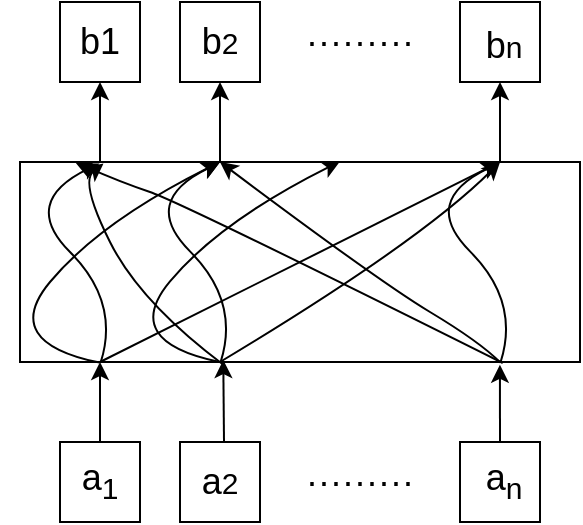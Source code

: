 <mxfile version="16.6.6" type="github">
  <diagram id="ftyrOft0bIkuc7nC-UKf" name="Page-1">
    <mxGraphModel dx="1038" dy="571" grid="1" gridSize="10" guides="1" tooltips="1" connect="1" arrows="1" fold="1" page="1" pageScale="1" pageWidth="827" pageHeight="1169" math="0" shadow="0">
      <root>
        <mxCell id="0" />
        <mxCell id="1" parent="0" />
        <mxCell id="gcbWNg5xEkXWYPChSdgb-65" value="" style="group" vertex="1" connectable="0" parent="1">
          <mxGeometry x="240" y="180" width="290" height="260" as="geometry" />
        </mxCell>
        <mxCell id="gcbWNg5xEkXWYPChSdgb-24" value="" style="group" vertex="1" connectable="0" parent="gcbWNg5xEkXWYPChSdgb-65">
          <mxGeometry x="30" y="220" width="240" height="40" as="geometry" />
        </mxCell>
        <mxCell id="gcbWNg5xEkXWYPChSdgb-3" value="" style="group" vertex="1" connectable="0" parent="gcbWNg5xEkXWYPChSdgb-24">
          <mxGeometry width="40" height="40" as="geometry" />
        </mxCell>
        <mxCell id="gcbWNg5xEkXWYPChSdgb-1" value="" style="whiteSpace=wrap;html=1;aspect=fixed;" vertex="1" parent="gcbWNg5xEkXWYPChSdgb-3">
          <mxGeometry width="40" height="40" as="geometry" />
        </mxCell>
        <mxCell id="gcbWNg5xEkXWYPChSdgb-2" value="&lt;font style=&quot;font-size: 18px&quot;&gt;a&lt;sub&gt;1&lt;/sub&gt;&lt;/font&gt;" style="text;html=1;strokeColor=none;fillColor=none;align=center;verticalAlign=middle;whiteSpace=wrap;rounded=0;" vertex="1" parent="gcbWNg5xEkXWYPChSdgb-3">
          <mxGeometry x="5" y="5" width="30" height="30" as="geometry" />
        </mxCell>
        <mxCell id="gcbWNg5xEkXWYPChSdgb-8" value="" style="group" vertex="1" connectable="0" parent="gcbWNg5xEkXWYPChSdgb-24">
          <mxGeometry x="60" width="40" height="40" as="geometry" />
        </mxCell>
        <mxCell id="gcbWNg5xEkXWYPChSdgb-9" value="" style="whiteSpace=wrap;html=1;aspect=fixed;" vertex="1" parent="gcbWNg5xEkXWYPChSdgb-8">
          <mxGeometry width="40" height="40" as="geometry" />
        </mxCell>
        <mxCell id="gcbWNg5xEkXWYPChSdgb-10" value="&lt;font style=&quot;font-size: 18px&quot;&gt;a&lt;/font&gt;&lt;font style=&quot;font-size: 15px&quot;&gt;2&lt;/font&gt;" style="text;html=1;strokeColor=none;fillColor=none;align=center;verticalAlign=middle;whiteSpace=wrap;rounded=0;" vertex="1" parent="gcbWNg5xEkXWYPChSdgb-8">
          <mxGeometry x="5" y="5" width="30" height="30" as="geometry" />
        </mxCell>
        <mxCell id="gcbWNg5xEkXWYPChSdgb-21" value="·········" style="text;html=1;strokeColor=none;fillColor=none;align=center;verticalAlign=middle;whiteSpace=wrap;rounded=0;fontSize=18;" vertex="1" parent="gcbWNg5xEkXWYPChSdgb-24">
          <mxGeometry x="120" y="5" width="60" height="30" as="geometry" />
        </mxCell>
        <mxCell id="gcbWNg5xEkXWYPChSdgb-22" value="" style="whiteSpace=wrap;html=1;aspect=fixed;fontSize=18;" vertex="1" parent="gcbWNg5xEkXWYPChSdgb-24">
          <mxGeometry x="200" width="40" height="40" as="geometry" />
        </mxCell>
        <mxCell id="gcbWNg5xEkXWYPChSdgb-23" value="a&lt;sub&gt;n&lt;/sub&gt;" style="text;html=1;strokeColor=none;fillColor=none;align=center;verticalAlign=middle;whiteSpace=wrap;rounded=0;fontSize=18;" vertex="1" parent="gcbWNg5xEkXWYPChSdgb-24">
          <mxGeometry x="204" y="5" width="36" height="30" as="geometry" />
        </mxCell>
        <mxCell id="gcbWNg5xEkXWYPChSdgb-26" value="" style="group" vertex="1" connectable="0" parent="gcbWNg5xEkXWYPChSdgb-65">
          <mxGeometry x="30" width="240" height="40" as="geometry" />
        </mxCell>
        <mxCell id="gcbWNg5xEkXWYPChSdgb-27" value="" style="group" vertex="1" connectable="0" parent="gcbWNg5xEkXWYPChSdgb-26">
          <mxGeometry width="40" height="40" as="geometry" />
        </mxCell>
        <mxCell id="gcbWNg5xEkXWYPChSdgb-28" value="" style="whiteSpace=wrap;html=1;aspect=fixed;" vertex="1" parent="gcbWNg5xEkXWYPChSdgb-27">
          <mxGeometry width="40" height="40" as="geometry" />
        </mxCell>
        <mxCell id="gcbWNg5xEkXWYPChSdgb-29" value="&lt;font&gt;&lt;sub&gt;&lt;span style=&quot;font-size: 18px&quot;&gt;b1&lt;/span&gt;&lt;/sub&gt;&lt;/font&gt;" style="text;html=1;strokeColor=none;fillColor=none;align=center;verticalAlign=middle;whiteSpace=wrap;rounded=0;" vertex="1" parent="gcbWNg5xEkXWYPChSdgb-27">
          <mxGeometry x="5" y="5" width="30" height="30" as="geometry" />
        </mxCell>
        <mxCell id="gcbWNg5xEkXWYPChSdgb-30" value="" style="group" vertex="1" connectable="0" parent="gcbWNg5xEkXWYPChSdgb-26">
          <mxGeometry x="60" width="40" height="40" as="geometry" />
        </mxCell>
        <mxCell id="gcbWNg5xEkXWYPChSdgb-31" value="" style="whiteSpace=wrap;html=1;aspect=fixed;" vertex="1" parent="gcbWNg5xEkXWYPChSdgb-30">
          <mxGeometry width="40" height="40" as="geometry" />
        </mxCell>
        <mxCell id="gcbWNg5xEkXWYPChSdgb-32" value="&lt;font style=&quot;font-size: 18px&quot;&gt;b&lt;/font&gt;&lt;font style=&quot;font-size: 15px&quot;&gt;2&lt;/font&gt;" style="text;html=1;strokeColor=none;fillColor=none;align=center;verticalAlign=middle;whiteSpace=wrap;rounded=0;" vertex="1" parent="gcbWNg5xEkXWYPChSdgb-30">
          <mxGeometry x="5" y="5" width="30" height="30" as="geometry" />
        </mxCell>
        <mxCell id="gcbWNg5xEkXWYPChSdgb-33" value="·········" style="text;html=1;strokeColor=none;fillColor=none;align=center;verticalAlign=middle;whiteSpace=wrap;rounded=0;fontSize=18;" vertex="1" parent="gcbWNg5xEkXWYPChSdgb-26">
          <mxGeometry x="120" y="5" width="60" height="30" as="geometry" />
        </mxCell>
        <mxCell id="gcbWNg5xEkXWYPChSdgb-34" value="" style="whiteSpace=wrap;html=1;aspect=fixed;fontSize=18;" vertex="1" parent="gcbWNg5xEkXWYPChSdgb-26">
          <mxGeometry x="200" width="40" height="40" as="geometry" />
        </mxCell>
        <mxCell id="gcbWNg5xEkXWYPChSdgb-35" value="&lt;sub&gt;&lt;span style=&quot;font-size: 18px&quot;&gt;b&lt;/span&gt;n&lt;/sub&gt;" style="text;html=1;strokeColor=none;fillColor=none;align=center;verticalAlign=middle;whiteSpace=wrap;rounded=0;fontSize=18;" vertex="1" parent="gcbWNg5xEkXWYPChSdgb-26">
          <mxGeometry x="204" y="5" width="36" height="30" as="geometry" />
        </mxCell>
        <mxCell id="gcbWNg5xEkXWYPChSdgb-36" value="" style="rounded=0;whiteSpace=wrap;html=1;fontSize=18;" vertex="1" parent="gcbWNg5xEkXWYPChSdgb-65">
          <mxGeometry x="10" y="80" width="280" height="100" as="geometry" />
        </mxCell>
        <mxCell id="gcbWNg5xEkXWYPChSdgb-37" value="" style="endArrow=classic;html=1;rounded=0;fontSize=18;exitX=0.5;exitY=0;exitDx=0;exitDy=0;" edge="1" parent="gcbWNg5xEkXWYPChSdgb-65" source="gcbWNg5xEkXWYPChSdgb-1">
          <mxGeometry width="50" height="50" relative="1" as="geometry">
            <mxPoint x="20" y="220" as="sourcePoint" />
            <mxPoint x="50" y="180" as="targetPoint" />
          </mxGeometry>
        </mxCell>
        <mxCell id="gcbWNg5xEkXWYPChSdgb-40" value="" style="endArrow=classic;html=1;rounded=0;fontSize=18;entryX=0.363;entryY=0.99;entryDx=0;entryDy=0;entryPerimeter=0;" edge="1" parent="gcbWNg5xEkXWYPChSdgb-65" target="gcbWNg5xEkXWYPChSdgb-36">
          <mxGeometry width="50" height="50" relative="1" as="geometry">
            <mxPoint x="112" y="220" as="sourcePoint" />
            <mxPoint x="120" y="180" as="targetPoint" />
          </mxGeometry>
        </mxCell>
        <mxCell id="gcbWNg5xEkXWYPChSdgb-41" value="" style="endArrow=classic;html=1;rounded=0;fontSize=18;entryX=0.857;entryY=1.014;entryDx=0;entryDy=0;entryPerimeter=0;exitX=0.5;exitY=0;exitDx=0;exitDy=0;" edge="1" parent="gcbWNg5xEkXWYPChSdgb-65" source="gcbWNg5xEkXWYPChSdgb-22" target="gcbWNg5xEkXWYPChSdgb-36">
          <mxGeometry width="50" height="50" relative="1" as="geometry">
            <mxPoint x="244" y="220" as="sourcePoint" />
            <mxPoint x="250" y="190" as="targetPoint" />
          </mxGeometry>
        </mxCell>
        <mxCell id="gcbWNg5xEkXWYPChSdgb-51" value="" style="endArrow=classic;html=1;rounded=0;fontSize=18;entryX=0.5;entryY=1;entryDx=0;entryDy=0;" edge="1" parent="gcbWNg5xEkXWYPChSdgb-65" target="gcbWNg5xEkXWYPChSdgb-28">
          <mxGeometry width="50" height="50" relative="1" as="geometry">
            <mxPoint x="50" y="80" as="sourcePoint" />
            <mxPoint x="70" y="20" as="targetPoint" />
          </mxGeometry>
        </mxCell>
        <mxCell id="gcbWNg5xEkXWYPChSdgb-52" value="" style="endArrow=classic;html=1;rounded=0;fontSize=18;" edge="1" parent="gcbWNg5xEkXWYPChSdgb-65">
          <mxGeometry width="50" height="50" relative="1" as="geometry">
            <mxPoint x="110" y="60" as="sourcePoint" />
            <mxPoint x="110" y="40" as="targetPoint" />
            <Array as="points">
              <mxPoint x="110" y="80" />
            </Array>
          </mxGeometry>
        </mxCell>
        <mxCell id="gcbWNg5xEkXWYPChSdgb-53" value="" style="endArrow=classic;html=1;rounded=0;fontSize=18;" edge="1" parent="gcbWNg5xEkXWYPChSdgb-65">
          <mxGeometry width="50" height="50" relative="1" as="geometry">
            <mxPoint x="250" y="80" as="sourcePoint" />
            <mxPoint x="250" y="40" as="targetPoint" />
          </mxGeometry>
        </mxCell>
        <mxCell id="gcbWNg5xEkXWYPChSdgb-55" value="" style="curved=1;endArrow=classic;html=1;rounded=0;fontSize=18;entryX=0.142;entryY=0.007;entryDx=0;entryDy=0;entryPerimeter=0;exitX=0.144;exitY=1.003;exitDx=0;exitDy=0;exitPerimeter=0;" edge="1" parent="gcbWNg5xEkXWYPChSdgb-65" source="gcbWNg5xEkXWYPChSdgb-36" target="gcbWNg5xEkXWYPChSdgb-36">
          <mxGeometry width="50" height="50" relative="1" as="geometry">
            <mxPoint x="10" y="150" as="sourcePoint" />
            <mxPoint x="70" y="90" as="targetPoint" />
            <Array as="points">
              <mxPoint x="60" y="150" />
              <mxPoint x="10" y="100" />
            </Array>
          </mxGeometry>
        </mxCell>
        <mxCell id="gcbWNg5xEkXWYPChSdgb-56" value="" style="curved=1;endArrow=classic;html=1;rounded=0;fontSize=18;entryX=0.142;entryY=0.007;entryDx=0;entryDy=0;entryPerimeter=0;exitX=0.144;exitY=1.003;exitDx=0;exitDy=0;exitPerimeter=0;" edge="1" parent="gcbWNg5xEkXWYPChSdgb-65">
          <mxGeometry width="50" height="50" relative="1" as="geometry">
            <mxPoint x="110.32" y="180" as="sourcePoint" />
            <mxPoint x="109.76" y="80.4" as="targetPoint" />
            <Array as="points">
              <mxPoint x="120.0" y="149.7" />
              <mxPoint x="70.0" y="99.7" />
            </Array>
          </mxGeometry>
        </mxCell>
        <mxCell id="gcbWNg5xEkXWYPChSdgb-57" value="" style="curved=1;endArrow=classic;html=1;rounded=0;fontSize=18;entryX=0.142;entryY=0.007;entryDx=0;entryDy=0;entryPerimeter=0;exitX=0.144;exitY=1.003;exitDx=0;exitDy=0;exitPerimeter=0;" edge="1" parent="gcbWNg5xEkXWYPChSdgb-65">
          <mxGeometry width="50" height="50" relative="1" as="geometry">
            <mxPoint x="250.32" y="180" as="sourcePoint" />
            <mxPoint x="249.76" y="80.4" as="targetPoint" />
            <Array as="points">
              <mxPoint x="260.0" y="149.7" />
              <mxPoint x="210.0" y="99.7" />
            </Array>
          </mxGeometry>
        </mxCell>
        <mxCell id="gcbWNg5xEkXWYPChSdgb-58" value="" style="curved=1;endArrow=classic;html=1;rounded=0;fontSize=18;exitX=0.142;exitY=1.003;exitDx=0;exitDy=0;exitPerimeter=0;" edge="1" parent="gcbWNg5xEkXWYPChSdgb-65" source="gcbWNg5xEkXWYPChSdgb-36">
          <mxGeometry width="50" height="50" relative="1" as="geometry">
            <mxPoint x="110" y="180" as="sourcePoint" />
            <mxPoint x="110" y="80" as="targetPoint" />
            <Array as="points">
              <mxPoint y="170" />
              <mxPoint x="50" y="110" />
            </Array>
          </mxGeometry>
        </mxCell>
        <mxCell id="gcbWNg5xEkXWYPChSdgb-59" value="" style="curved=1;endArrow=classic;html=1;rounded=0;fontSize=18;exitX=0.142;exitY=1.003;exitDx=0;exitDy=0;exitPerimeter=0;" edge="1" parent="gcbWNg5xEkXWYPChSdgb-65">
          <mxGeometry width="50" height="50" relative="1" as="geometry">
            <mxPoint x="109.76" y="180" as="sourcePoint" />
            <mxPoint x="170" y="79.7" as="targetPoint" />
            <Array as="points">
              <mxPoint x="60" y="169.7" />
              <mxPoint x="110" y="109.7" />
            </Array>
          </mxGeometry>
        </mxCell>
        <mxCell id="gcbWNg5xEkXWYPChSdgb-60" value="" style="curved=1;endArrow=classic;html=1;rounded=0;fontSize=18;" edge="1" parent="gcbWNg5xEkXWYPChSdgb-65">
          <mxGeometry width="50" height="50" relative="1" as="geometry">
            <mxPoint x="50" y="180" as="sourcePoint" />
            <mxPoint x="250" y="80" as="targetPoint" />
            <Array as="points">
              <mxPoint x="170" y="120" />
            </Array>
          </mxGeometry>
        </mxCell>
        <mxCell id="gcbWNg5xEkXWYPChSdgb-61" value="" style="curved=1;endArrow=classic;html=1;rounded=0;fontSize=18;" edge="1" parent="gcbWNg5xEkXWYPChSdgb-65">
          <mxGeometry width="50" height="50" relative="1" as="geometry">
            <mxPoint x="110" y="180" as="sourcePoint" />
            <mxPoint x="250" y="80" as="targetPoint" />
            <Array as="points">
              <mxPoint x="210" y="120" />
            </Array>
          </mxGeometry>
        </mxCell>
        <mxCell id="gcbWNg5xEkXWYPChSdgb-62" value="" style="curved=1;endArrow=classic;html=1;rounded=0;fontSize=18;entryX=0.149;entryY=0.008;entryDx=0;entryDy=0;entryPerimeter=0;exitX=0.362;exitY=1.011;exitDx=0;exitDy=0;exitPerimeter=0;" edge="1" parent="gcbWNg5xEkXWYPChSdgb-65" source="gcbWNg5xEkXWYPChSdgb-36" target="gcbWNg5xEkXWYPChSdgb-36">
          <mxGeometry width="50" height="50" relative="1" as="geometry">
            <mxPoint x="40" y="140" as="sourcePoint" />
            <mxPoint x="90" y="90" as="targetPoint" />
            <Array as="points">
              <mxPoint x="70" y="150" />
              <mxPoint x="40" y="90" />
            </Array>
          </mxGeometry>
        </mxCell>
        <mxCell id="gcbWNg5xEkXWYPChSdgb-63" value="" style="curved=1;endArrow=classic;html=1;rounded=0;fontSize=18;exitX=0.858;exitY=1.003;exitDx=0;exitDy=0;exitPerimeter=0;" edge="1" parent="gcbWNg5xEkXWYPChSdgb-65" source="gcbWNg5xEkXWYPChSdgb-36">
          <mxGeometry width="50" height="50" relative="1" as="geometry">
            <mxPoint x="180" y="200" as="sourcePoint" />
            <mxPoint x="110" y="80" as="targetPoint" />
            <Array as="points">
              <mxPoint x="240" y="170" />
              <mxPoint x="190" y="140" />
            </Array>
          </mxGeometry>
        </mxCell>
        <mxCell id="gcbWNg5xEkXWYPChSdgb-64" value="" style="curved=1;endArrow=classic;html=1;rounded=0;fontSize=18;exitX=0.862;exitY=1.005;exitDx=0;exitDy=0;exitPerimeter=0;" edge="1" parent="gcbWNg5xEkXWYPChSdgb-65" source="gcbWNg5xEkXWYPChSdgb-36" target="gcbWNg5xEkXWYPChSdgb-36">
          <mxGeometry width="50" height="50" relative="1" as="geometry">
            <mxPoint y="110" as="sourcePoint" />
            <mxPoint x="50" y="60" as="targetPoint" />
            <Array as="points">
              <mxPoint x="90" y="100" />
              <mxPoint x="60" y="90" />
            </Array>
          </mxGeometry>
        </mxCell>
      </root>
    </mxGraphModel>
  </diagram>
</mxfile>
